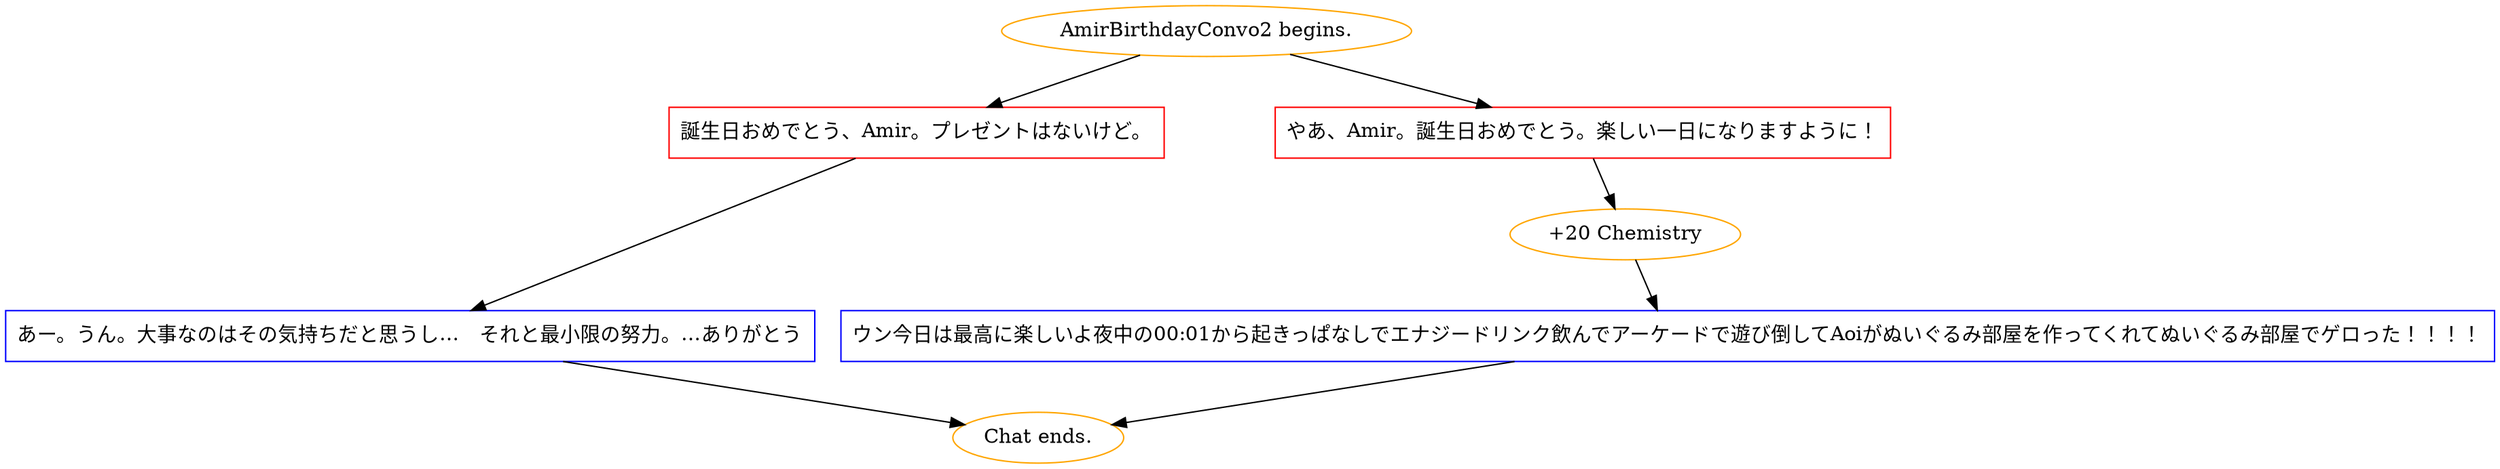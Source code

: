 digraph {
	"AmirBirthdayConvo2 begins." [color=orange];
		"AmirBirthdayConvo2 begins." -> j2473375315;
		"AmirBirthdayConvo2 begins." -> j428656986;
	j2473375315 [label="誕生日おめでとう、Amir。プレゼントはないけど。",shape=box,color=red];
		j2473375315 -> j2014509027;
	j428656986 [label="やあ、Amir。誕生日おめでとう。楽しい一日になりますように！",shape=box,color=red];
		j428656986 -> j587884353;
	j2014509027 [label="あー。うん。大事なのはその気持ちだと思うし…　それと最小限の努力。…ありがとう",shape=box,color=blue];
		j2014509027 -> "Chat ends.";
	j587884353 [label="+20 Chemistry",color=orange];
		j587884353 -> j2594917095;
	"Chat ends." [color=orange];
	j2594917095 [label="ウン今日は最高に楽しいよ夜中の00:01から起きっぱなしでエナジードリンク飲んでアーケードで遊び倒してAoiがぬいぐるみ部屋を作ってくれてぬいぐるみ部屋でゲロった！！！！",shape=box,color=blue];
		j2594917095 -> "Chat ends.";
}